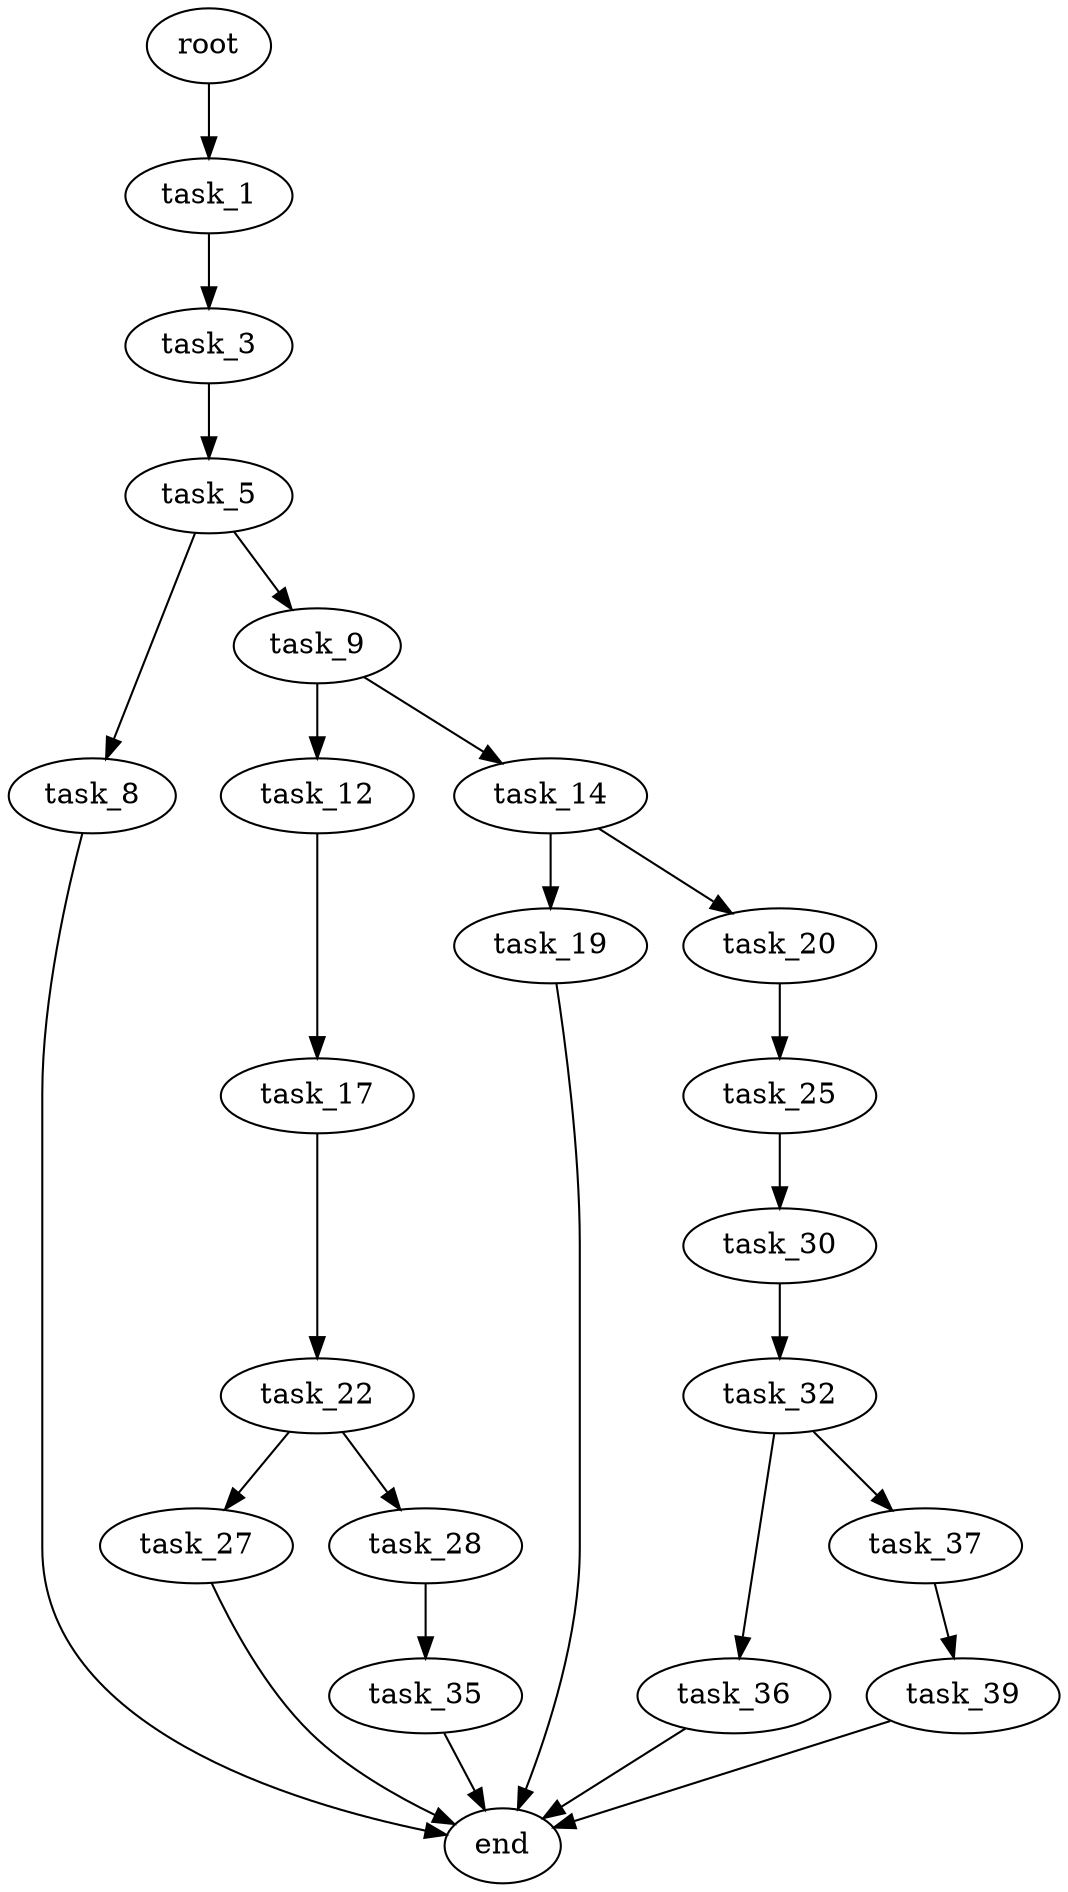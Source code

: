 digraph G {
  root [size="0.000000"];
  task_1 [size="134217728000.000000"];
  task_3 [size="73621177802.000000"];
  task_5 [size="111894247191.000000"];
  task_8 [size="244622110098.000000"];
  task_9 [size="549755813888.000000"];
  end [size="0.000000"];
  task_12 [size="294895084910.000000"];
  task_14 [size="4615988209.000000"];
  task_17 [size="7088811728.000000"];
  task_19 [size="168485263992.000000"];
  task_20 [size="1245431366314.000000"];
  task_22 [size="423020496289.000000"];
  task_25 [size="3883654678.000000"];
  task_27 [size="134217728000.000000"];
  task_28 [size="782757789696.000000"];
  task_30 [size="231928233984.000000"];
  task_35 [size="123361397484.000000"];
  task_32 [size="11806994020.000000"];
  task_36 [size="1107174854908.000000"];
  task_37 [size="23925218346.000000"];
  task_39 [size="29596395834.000000"];

  root -> task_1 [size="1.000000"];
  task_1 -> task_3 [size="209715200.000000"];
  task_3 -> task_5 [size="75497472.000000"];
  task_5 -> task_8 [size="75497472.000000"];
  task_5 -> task_9 [size="75497472.000000"];
  task_8 -> end [size="1.000000"];
  task_9 -> task_12 [size="536870912.000000"];
  task_9 -> task_14 [size="536870912.000000"];
  task_12 -> task_17 [size="209715200.000000"];
  task_14 -> task_19 [size="209715200.000000"];
  task_14 -> task_20 [size="209715200.000000"];
  task_17 -> task_22 [size="134217728.000000"];
  task_19 -> end [size="1.000000"];
  task_20 -> task_25 [size="838860800.000000"];
  task_22 -> task_27 [size="411041792.000000"];
  task_22 -> task_28 [size="411041792.000000"];
  task_25 -> task_30 [size="134217728.000000"];
  task_27 -> end [size="1.000000"];
  task_28 -> task_35 [size="679477248.000000"];
  task_30 -> task_32 [size="301989888.000000"];
  task_35 -> end [size="1.000000"];
  task_32 -> task_36 [size="209715200.000000"];
  task_32 -> task_37 [size="209715200.000000"];
  task_36 -> end [size="1.000000"];
  task_37 -> task_39 [size="411041792.000000"];
  task_39 -> end [size="1.000000"];
}
